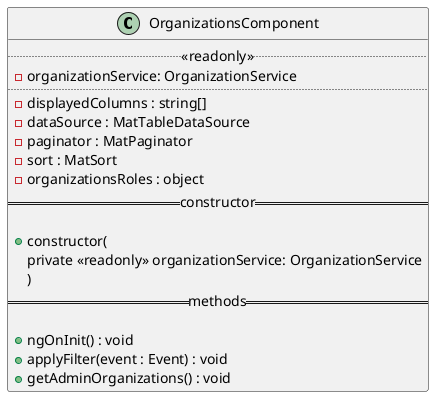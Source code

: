 @startuml OrganizationsComponent diagram
class OrganizationsComponent {
  ..<<readonly>>..
  - organizationService: OrganizationService
  ....
  - displayedColumns : string[]
  - dataSource : MatTableDataSource
  - paginator : MatPaginator
  - sort : MatSort
  - organizationsRoles : object
  ==constructor==

  + constructor(
    private <<readonly>> organizationService: OrganizationService
    )
  ==methods==

  + ngOnInit() : void
  + applyFilter(event : Event) : void
  + getAdminOrganizations() : void
}
@enduml
